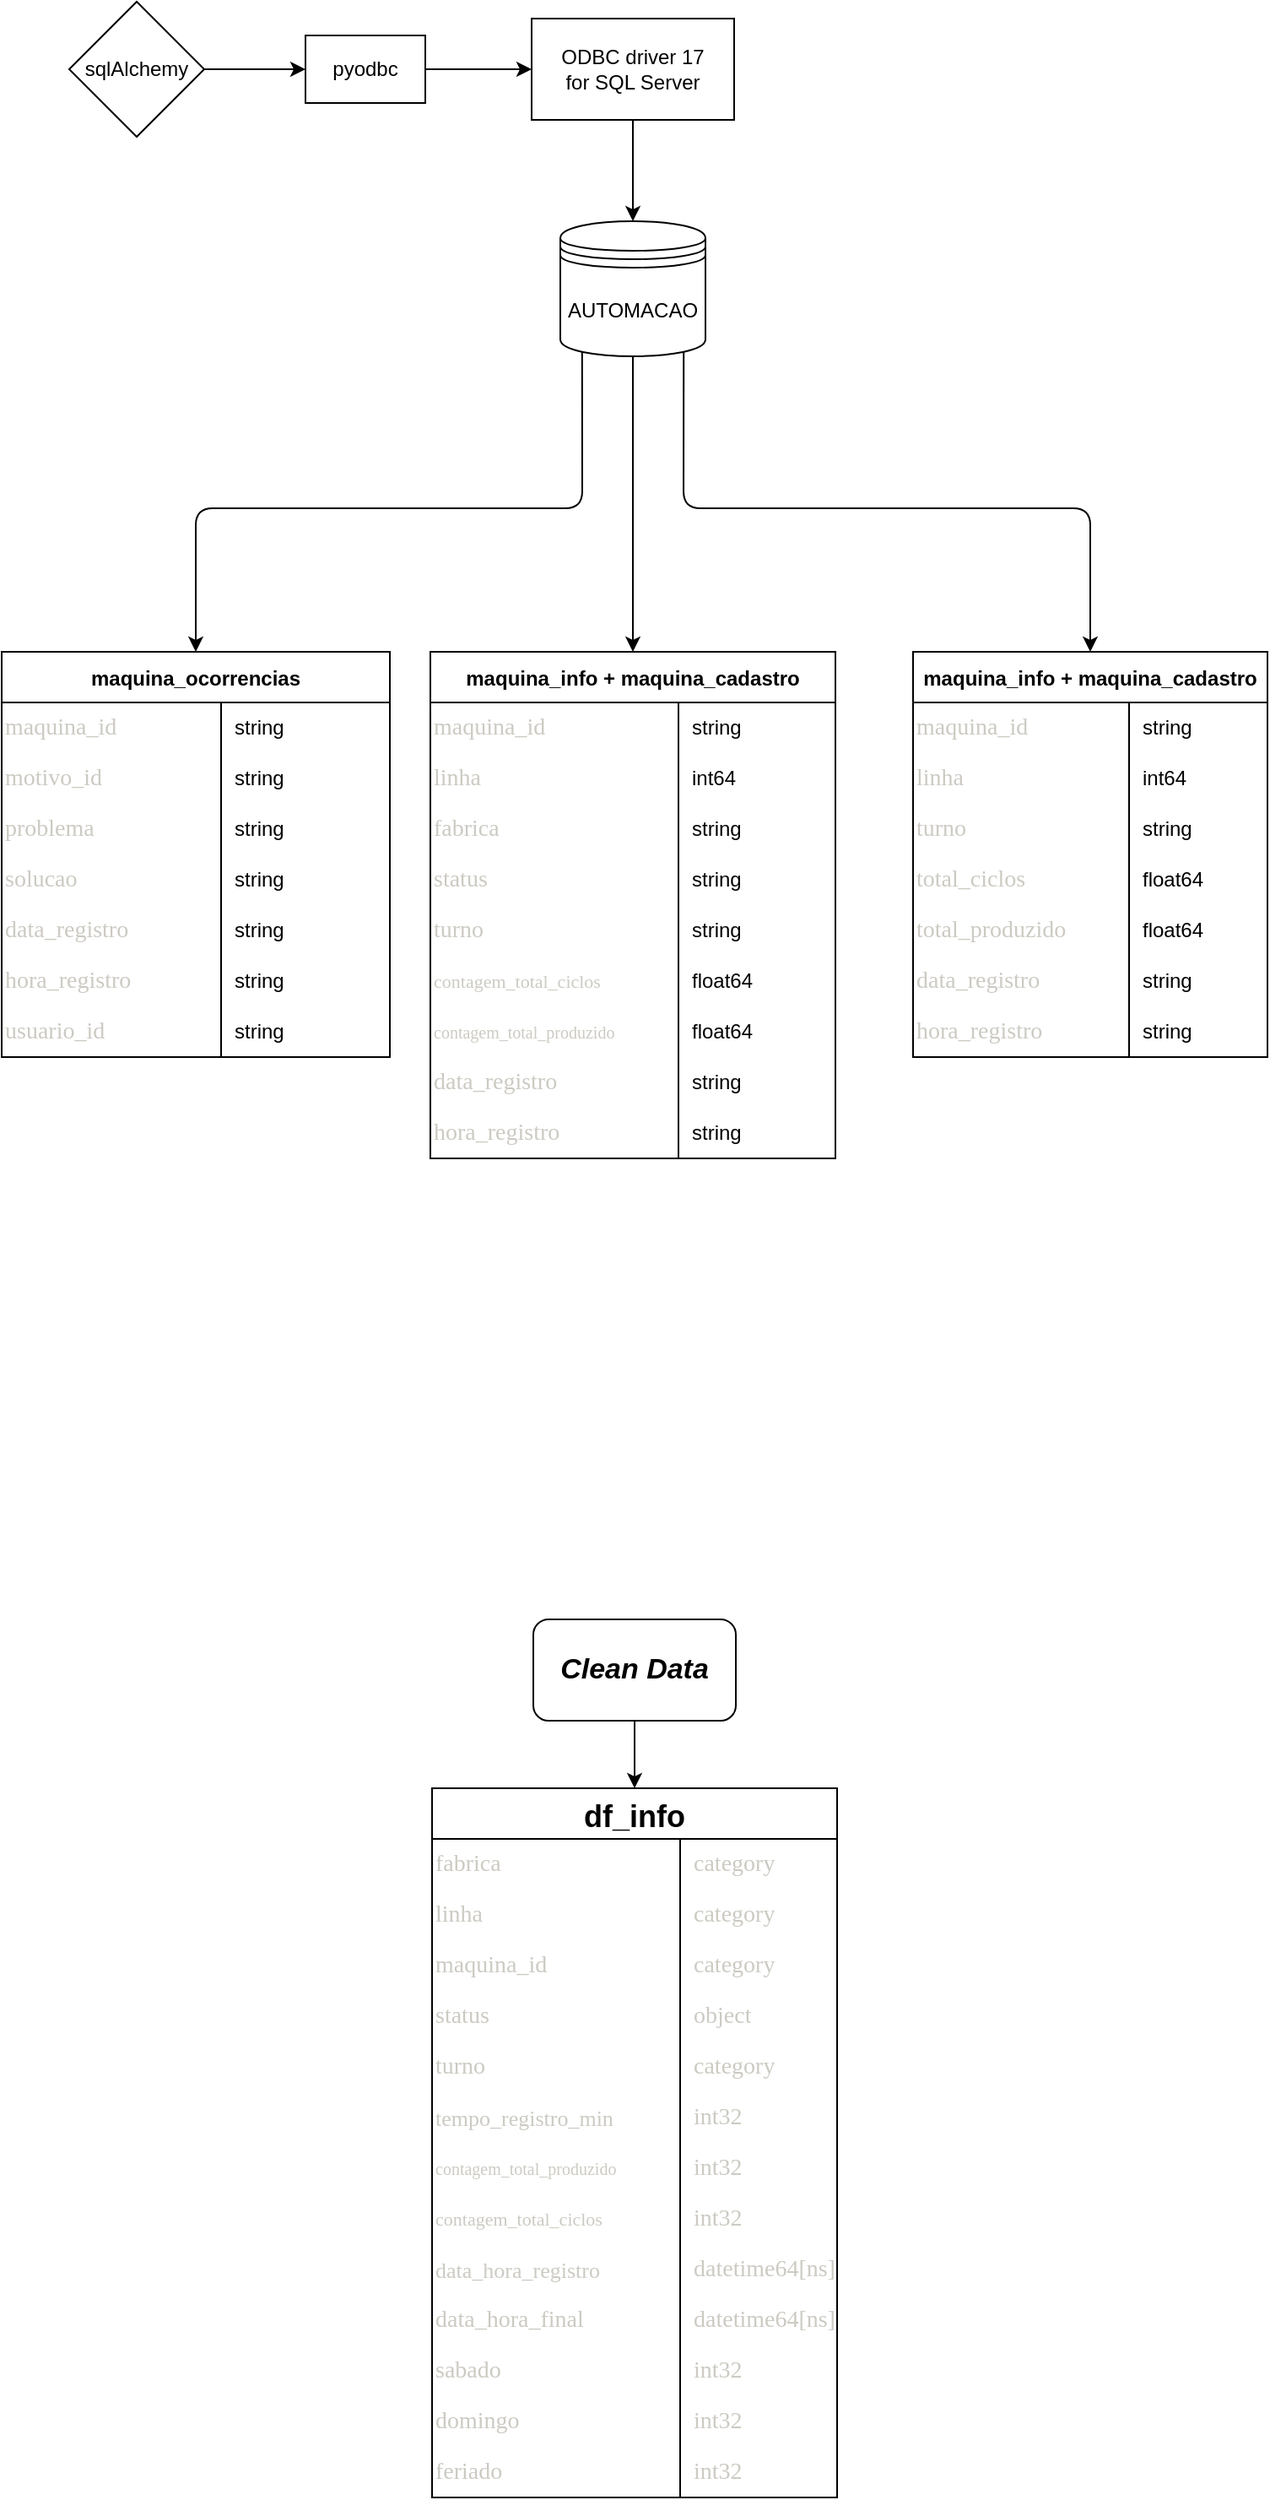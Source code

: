 <mxfile>
    <diagram id="QSzUvUboAM3OmK3DOX5l" name="DB">
        <mxGraphModel dx="872" dy="1427" grid="1" gridSize="10" guides="1" tooltips="1" connect="1" arrows="1" fold="1" page="1" pageScale="1" pageWidth="827" pageHeight="1169" math="0" shadow="0">
            <root>
                <mxCell id="0"/>
                <mxCell id="1" parent="0"/>
                <mxCell id="78" style="edgeStyle=none;html=1;exitX=0.15;exitY=0.95;exitDx=0;exitDy=0;exitPerimeter=0;fontSize=10;entryX=0.5;entryY=0;entryDx=0;entryDy=0;" edge="1" parent="1" source="2" target="11">
                    <mxGeometry relative="1" as="geometry">
                        <mxPoint x="209" y="582" as="targetPoint"/>
                        <Array as="points">
                            <mxPoint x="383" y="542"/>
                            <mxPoint x="154" y="542"/>
                        </Array>
                    </mxGeometry>
                </mxCell>
                <mxCell id="81" style="edgeStyle=none;html=1;exitX=0.5;exitY=1;exitDx=0;exitDy=0;entryX=0.5;entryY=0;entryDx=0;entryDy=0;fontSize=10;" edge="1" parent="1" source="2" target="21">
                    <mxGeometry relative="1" as="geometry"/>
                </mxCell>
                <mxCell id="82" style="edgeStyle=none;html=1;exitX=0.85;exitY=0.95;exitDx=0;exitDy=0;exitPerimeter=0;entryX=0.5;entryY=0;entryDx=0;entryDy=0;fontSize=10;" edge="1" parent="1" source="2" target="31">
                    <mxGeometry relative="1" as="geometry">
                        <Array as="points">
                            <mxPoint x="443" y="542"/>
                            <mxPoint x="684" y="542"/>
                        </Array>
                    </mxGeometry>
                </mxCell>
                <mxCell id="2" value="AUTOMACAO" style="shape=datastore;whiteSpace=wrap;html=1;" vertex="1" parent="1">
                    <mxGeometry x="370" y="372" width="86" height="80" as="geometry"/>
                </mxCell>
                <mxCell id="7" value="" style="edgeStyle=none;html=1;exitX=1;exitY=0.5;exitDx=0;exitDy=0;" edge="1" parent="1" source="4" target="6">
                    <mxGeometry relative="1" as="geometry">
                        <mxPoint x="149" y="282" as="sourcePoint"/>
                    </mxGeometry>
                </mxCell>
                <mxCell id="4" value="sqlAlchemy" style="rhombus;whiteSpace=wrap;html=1;" vertex="1" parent="1">
                    <mxGeometry x="79" y="242" width="80" height="80" as="geometry"/>
                </mxCell>
                <mxCell id="9" value="" style="edgeStyle=none;html=1;" edge="1" parent="1" source="6" target="8">
                    <mxGeometry relative="1" as="geometry"/>
                </mxCell>
                <mxCell id="6" value="pyodbc" style="whiteSpace=wrap;html=1;" vertex="1" parent="1">
                    <mxGeometry x="219" y="262" width="71" height="40" as="geometry"/>
                </mxCell>
                <mxCell id="10" style="edgeStyle=none;html=1;exitX=0.5;exitY=1;exitDx=0;exitDy=0;entryX=0.5;entryY=0;entryDx=0;entryDy=0;" edge="1" parent="1" source="8" target="2">
                    <mxGeometry relative="1" as="geometry"/>
                </mxCell>
                <mxCell id="8" value="ODBC driver 17&lt;br&gt;for SQL Server" style="whiteSpace=wrap;html=1;" vertex="1" parent="1">
                    <mxGeometry x="353" y="252" width="120" height="60" as="geometry"/>
                </mxCell>
                <mxCell id="11" value="maquina_ocorrencias" style="shape=table;startSize=30;container=1;collapsible=0;childLayout=tableLayout;fixedRows=1;rowLines=0;fontStyle=1;" vertex="1" parent="1">
                    <mxGeometry x="39" y="627" width="230" height="240" as="geometry"/>
                </mxCell>
                <mxCell id="12" value="" style="shape=tableRow;horizontal=0;startSize=0;swimlaneHead=0;swimlaneBody=0;top=0;left=0;bottom=0;right=0;collapsible=0;dropTarget=0;fillColor=none;points=[[0,0.5],[1,0.5]];portConstraint=eastwest;" vertex="1" parent="11">
                    <mxGeometry y="30" width="230" height="30" as="geometry"/>
                </mxCell>
                <mxCell id="13" value="&lt;span style=&quot;color: rgb(204, 202, 194); font-family: &amp;quot;Cascadia Code&amp;quot;, &amp;quot;Fira Code&amp;quot;, &amp;quot;Hack Nerd Font Mono&amp;quot;; font-size: 14px;&quot;&gt;maquina_id     &lt;/span&gt;" style="shape=partialRectangle;html=1;whiteSpace=wrap;connectable=0;fillColor=none;top=0;left=0;bottom=0;right=0;overflow=hidden;pointerEvents=1;align=left;" vertex="1" parent="12">
                    <mxGeometry width="130" height="30" as="geometry">
                        <mxRectangle width="130" height="30" as="alternateBounds"/>
                    </mxGeometry>
                </mxCell>
                <mxCell id="14" value="string" style="shape=partialRectangle;html=1;whiteSpace=wrap;connectable=0;fillColor=none;top=0;left=0;bottom=0;right=0;align=left;spacingLeft=6;overflow=hidden;" vertex="1" parent="12">
                    <mxGeometry x="130" width="100" height="30" as="geometry">
                        <mxRectangle width="100" height="30" as="alternateBounds"/>
                    </mxGeometry>
                </mxCell>
                <mxCell id="15" value="" style="shape=tableRow;horizontal=0;startSize=0;swimlaneHead=0;swimlaneBody=0;top=0;left=0;bottom=0;right=0;collapsible=0;dropTarget=0;fillColor=none;points=[[0,0.5],[1,0.5]];portConstraint=eastwest;" vertex="1" parent="11">
                    <mxGeometry y="60" width="230" height="30" as="geometry"/>
                </mxCell>
                <mxCell id="16" value="&lt;span style=&quot;color: rgb(204, 202, 194); font-family: &amp;quot;Cascadia Code&amp;quot;, &amp;quot;Fira Code&amp;quot;, &amp;quot;Hack Nerd Font Mono&amp;quot;; font-size: 14px;&quot;&gt;motivo_id      &lt;/span&gt;" style="shape=partialRectangle;html=1;whiteSpace=wrap;connectable=0;fillColor=none;top=0;left=0;bottom=0;right=0;overflow=hidden;align=left;" vertex="1" parent="15">
                    <mxGeometry width="130" height="30" as="geometry">
                        <mxRectangle width="130" height="30" as="alternateBounds"/>
                    </mxGeometry>
                </mxCell>
                <mxCell id="17" value="string" style="shape=partialRectangle;html=1;whiteSpace=wrap;connectable=0;fillColor=none;top=0;left=0;bottom=0;right=0;align=left;spacingLeft=6;overflow=hidden;" vertex="1" parent="15">
                    <mxGeometry x="130" width="100" height="30" as="geometry">
                        <mxRectangle width="100" height="30" as="alternateBounds"/>
                    </mxGeometry>
                </mxCell>
                <mxCell id="18" value="" style="shape=tableRow;horizontal=0;startSize=0;swimlaneHead=0;swimlaneBody=0;top=0;left=0;bottom=0;right=0;collapsible=0;dropTarget=0;fillColor=none;points=[[0,0.5],[1,0.5]];portConstraint=eastwest;" vertex="1" parent="11">
                    <mxGeometry y="90" width="230" height="30" as="geometry"/>
                </mxCell>
                <mxCell id="19" value="&lt;span style=&quot;color: rgb(204, 202, 194); font-family: &amp;quot;Cascadia Code&amp;quot;, &amp;quot;Fira Code&amp;quot;, &amp;quot;Hack Nerd Font Mono&amp;quot;; font-size: 14px;&quot;&gt;problema&lt;/span&gt;" style="shape=partialRectangle;html=1;whiteSpace=wrap;connectable=0;fillColor=none;top=0;left=0;bottom=0;right=0;overflow=hidden;align=left;" vertex="1" parent="18">
                    <mxGeometry width="130" height="30" as="geometry">
                        <mxRectangle width="130" height="30" as="alternateBounds"/>
                    </mxGeometry>
                </mxCell>
                <mxCell id="20" value="string" style="shape=partialRectangle;html=1;whiteSpace=wrap;connectable=0;fillColor=none;top=0;left=0;bottom=0;right=0;align=left;spacingLeft=6;overflow=hidden;" vertex="1" parent="18">
                    <mxGeometry x="130" width="100" height="30" as="geometry">
                        <mxRectangle width="100" height="30" as="alternateBounds"/>
                    </mxGeometry>
                </mxCell>
                <mxCell id="43" style="shape=tableRow;horizontal=0;startSize=0;swimlaneHead=0;swimlaneBody=0;top=0;left=0;bottom=0;right=0;collapsible=0;dropTarget=0;fillColor=none;points=[[0,0.5],[1,0.5]];portConstraint=eastwest;" vertex="1" parent="11">
                    <mxGeometry y="120" width="230" height="30" as="geometry"/>
                </mxCell>
                <mxCell id="44" value="&lt;span style=&quot;color: rgb(204, 202, 194); font-family: &amp;quot;Cascadia Code&amp;quot;, &amp;quot;Fira Code&amp;quot;, &amp;quot;Hack Nerd Font Mono&amp;quot;; font-size: 14px;&quot;&gt;solucao        &lt;/span&gt;" style="shape=partialRectangle;html=1;whiteSpace=wrap;connectable=0;fillColor=none;top=0;left=0;bottom=0;right=0;overflow=hidden;align=left;" vertex="1" parent="43">
                    <mxGeometry width="130" height="30" as="geometry">
                        <mxRectangle width="130" height="30" as="alternateBounds"/>
                    </mxGeometry>
                </mxCell>
                <mxCell id="45" value="string" style="shape=partialRectangle;html=1;whiteSpace=wrap;connectable=0;fillColor=none;top=0;left=0;bottom=0;right=0;align=left;spacingLeft=6;overflow=hidden;" vertex="1" parent="43">
                    <mxGeometry x="130" width="100" height="30" as="geometry">
                        <mxRectangle width="100" height="30" as="alternateBounds"/>
                    </mxGeometry>
                </mxCell>
                <mxCell id="52" style="shape=tableRow;horizontal=0;startSize=0;swimlaneHead=0;swimlaneBody=0;top=0;left=0;bottom=0;right=0;collapsible=0;dropTarget=0;fillColor=none;points=[[0,0.5],[1,0.5]];portConstraint=eastwest;" vertex="1" parent="11">
                    <mxGeometry y="150" width="230" height="30" as="geometry"/>
                </mxCell>
                <mxCell id="53" value="&lt;span style=&quot;color: rgb(204, 202, 194); font-family: &amp;quot;Cascadia Code&amp;quot;, &amp;quot;Fira Code&amp;quot;, &amp;quot;Hack Nerd Font Mono&amp;quot;; font-size: 14px;&quot;&gt;data_registro  &lt;/span&gt;" style="shape=partialRectangle;html=1;whiteSpace=wrap;connectable=0;fillColor=none;top=0;left=0;bottom=0;right=0;overflow=hidden;align=left;" vertex="1" parent="52">
                    <mxGeometry width="130" height="30" as="geometry">
                        <mxRectangle width="130" height="30" as="alternateBounds"/>
                    </mxGeometry>
                </mxCell>
                <mxCell id="54" value="string" style="shape=partialRectangle;html=1;whiteSpace=wrap;connectable=0;fillColor=none;top=0;left=0;bottom=0;right=0;align=left;spacingLeft=6;overflow=hidden;" vertex="1" parent="52">
                    <mxGeometry x="130" width="100" height="30" as="geometry">
                        <mxRectangle width="100" height="30" as="alternateBounds"/>
                    </mxGeometry>
                </mxCell>
                <mxCell id="49" style="shape=tableRow;horizontal=0;startSize=0;swimlaneHead=0;swimlaneBody=0;top=0;left=0;bottom=0;right=0;collapsible=0;dropTarget=0;fillColor=none;points=[[0,0.5],[1,0.5]];portConstraint=eastwest;" vertex="1" parent="11">
                    <mxGeometry y="180" width="230" height="30" as="geometry"/>
                </mxCell>
                <mxCell id="50" value="&lt;span style=&quot;color: rgb(204, 202, 194); font-family: &amp;quot;Cascadia Code&amp;quot;, &amp;quot;Fira Code&amp;quot;, &amp;quot;Hack Nerd Font Mono&amp;quot;; font-size: 14px;&quot;&gt;hora_registro  &lt;/span&gt;" style="shape=partialRectangle;html=1;whiteSpace=wrap;connectable=0;fillColor=none;top=0;left=0;bottom=0;right=0;overflow=hidden;align=left;" vertex="1" parent="49">
                    <mxGeometry width="130" height="30" as="geometry">
                        <mxRectangle width="130" height="30" as="alternateBounds"/>
                    </mxGeometry>
                </mxCell>
                <mxCell id="51" value="string" style="shape=partialRectangle;html=1;whiteSpace=wrap;connectable=0;fillColor=none;top=0;left=0;bottom=0;right=0;align=left;spacingLeft=6;overflow=hidden;" vertex="1" parent="49">
                    <mxGeometry x="130" width="100" height="30" as="geometry">
                        <mxRectangle width="100" height="30" as="alternateBounds"/>
                    </mxGeometry>
                </mxCell>
                <mxCell id="46" style="shape=tableRow;horizontal=0;startSize=0;swimlaneHead=0;swimlaneBody=0;top=0;left=0;bottom=0;right=0;collapsible=0;dropTarget=0;fillColor=none;points=[[0,0.5],[1,0.5]];portConstraint=eastwest;" vertex="1" parent="11">
                    <mxGeometry y="210" width="230" height="30" as="geometry"/>
                </mxCell>
                <mxCell id="47" value="&lt;span style=&quot;color: rgb(204, 202, 194); font-family: &amp;quot;Cascadia Code&amp;quot;, &amp;quot;Fira Code&amp;quot;, &amp;quot;Hack Nerd Font Mono&amp;quot;; font-size: 14px;&quot;&gt;usuario_id     &lt;/span&gt;" style="shape=partialRectangle;html=1;whiteSpace=wrap;connectable=0;fillColor=none;top=0;left=0;bottom=0;right=0;overflow=hidden;align=left;" vertex="1" parent="46">
                    <mxGeometry width="130" height="30" as="geometry">
                        <mxRectangle width="130" height="30" as="alternateBounds"/>
                    </mxGeometry>
                </mxCell>
                <mxCell id="48" value="string" style="shape=partialRectangle;html=1;whiteSpace=wrap;connectable=0;fillColor=none;top=0;left=0;bottom=0;right=0;align=left;spacingLeft=6;overflow=hidden;" vertex="1" parent="46">
                    <mxGeometry x="130" width="100" height="30" as="geometry">
                        <mxRectangle width="100" height="30" as="alternateBounds"/>
                    </mxGeometry>
                </mxCell>
                <mxCell id="21" value="maquina_info + maquina_cadastro" style="shape=table;startSize=30;container=1;collapsible=0;childLayout=tableLayout;fixedRows=1;rowLines=0;fontStyle=1;" vertex="1" parent="1">
                    <mxGeometry x="293" y="627" width="240" height="300" as="geometry"/>
                </mxCell>
                <mxCell id="22" value="" style="shape=tableRow;horizontal=0;startSize=0;swimlaneHead=0;swimlaneBody=0;top=0;left=0;bottom=0;right=0;collapsible=0;dropTarget=0;fillColor=none;points=[[0,0.5],[1,0.5]];portConstraint=eastwest;" vertex="1" parent="21">
                    <mxGeometry y="30" width="240" height="30" as="geometry"/>
                </mxCell>
                <mxCell id="23" value="&lt;span style=&quot;color: rgb(204, 202, 194); font-family: &amp;quot;Cascadia Code&amp;quot;, &amp;quot;Fira Code&amp;quot;, &amp;quot;Hack Nerd Font Mono&amp;quot;; font-size: 14px;&quot;&gt;maquina_id                &lt;/span&gt;" style="shape=partialRectangle;html=1;whiteSpace=wrap;connectable=0;fillColor=none;top=0;left=0;bottom=0;right=0;overflow=hidden;pointerEvents=1;align=left;" vertex="1" parent="22">
                    <mxGeometry width="147" height="30" as="geometry">
                        <mxRectangle width="147" height="30" as="alternateBounds"/>
                    </mxGeometry>
                </mxCell>
                <mxCell id="24" value="string" style="shape=partialRectangle;html=1;whiteSpace=wrap;connectable=0;fillColor=none;top=0;left=0;bottom=0;right=0;align=left;spacingLeft=6;overflow=hidden;" vertex="1" parent="22">
                    <mxGeometry x="147" width="93" height="30" as="geometry">
                        <mxRectangle width="93" height="30" as="alternateBounds"/>
                    </mxGeometry>
                </mxCell>
                <mxCell id="25" value="" style="shape=tableRow;horizontal=0;startSize=0;swimlaneHead=0;swimlaneBody=0;top=0;left=0;bottom=0;right=0;collapsible=0;dropTarget=0;fillColor=none;points=[[0,0.5],[1,0.5]];portConstraint=eastwest;" vertex="1" parent="21">
                    <mxGeometry y="60" width="240" height="30" as="geometry"/>
                </mxCell>
                <mxCell id="26" value="&lt;span style=&quot;color: rgb(204, 202, 194); font-family: &amp;quot;Cascadia Code&amp;quot;, &amp;quot;Fira Code&amp;quot;, &amp;quot;Hack Nerd Font Mono&amp;quot;; font-size: 14px;&quot;&gt;linha                     &lt;/span&gt;" style="shape=partialRectangle;html=1;whiteSpace=wrap;connectable=0;fillColor=none;top=0;left=0;bottom=0;right=0;overflow=hidden;align=left;" vertex="1" parent="25">
                    <mxGeometry width="147" height="30" as="geometry">
                        <mxRectangle width="147" height="30" as="alternateBounds"/>
                    </mxGeometry>
                </mxCell>
                <mxCell id="27" value="int64" style="shape=partialRectangle;html=1;whiteSpace=wrap;connectable=0;fillColor=none;top=0;left=0;bottom=0;right=0;align=left;spacingLeft=6;overflow=hidden;" vertex="1" parent="25">
                    <mxGeometry x="147" width="93" height="30" as="geometry">
                        <mxRectangle width="93" height="30" as="alternateBounds"/>
                    </mxGeometry>
                </mxCell>
                <mxCell id="28" value="" style="shape=tableRow;horizontal=0;startSize=0;swimlaneHead=0;swimlaneBody=0;top=0;left=0;bottom=0;right=0;collapsible=0;dropTarget=0;fillColor=none;points=[[0,0.5],[1,0.5]];portConstraint=eastwest;" vertex="1" parent="21">
                    <mxGeometry y="90" width="240" height="30" as="geometry"/>
                </mxCell>
                <mxCell id="29" value="&lt;span style=&quot;color: rgb(204, 202, 194); font-family: &amp;quot;Cascadia Code&amp;quot;, &amp;quot;Fira Code&amp;quot;, &amp;quot;Hack Nerd Font Mono&amp;quot;; font-size: 14px;&quot;&gt;fabrica                   &lt;/span&gt;" style="shape=partialRectangle;html=1;whiteSpace=wrap;connectable=0;fillColor=none;top=0;left=0;bottom=0;right=0;overflow=hidden;align=left;" vertex="1" parent="28">
                    <mxGeometry width="147" height="30" as="geometry">
                        <mxRectangle width="147" height="30" as="alternateBounds"/>
                    </mxGeometry>
                </mxCell>
                <mxCell id="30" value="string" style="shape=partialRectangle;html=1;whiteSpace=wrap;connectable=0;fillColor=none;top=0;left=0;bottom=0;right=0;align=left;spacingLeft=6;overflow=hidden;" vertex="1" parent="28">
                    <mxGeometry x="147" width="93" height="30" as="geometry">
                        <mxRectangle width="93" height="30" as="alternateBounds"/>
                    </mxGeometry>
                </mxCell>
                <mxCell id="70" style="shape=tableRow;horizontal=0;startSize=0;swimlaneHead=0;swimlaneBody=0;top=0;left=0;bottom=0;right=0;collapsible=0;dropTarget=0;fillColor=none;points=[[0,0.5],[1,0.5]];portConstraint=eastwest;" vertex="1" parent="21">
                    <mxGeometry y="120" width="240" height="30" as="geometry"/>
                </mxCell>
                <mxCell id="71" value="&lt;span style=&quot;color: rgb(204, 202, 194); font-family: &amp;quot;Cascadia Code&amp;quot;, &amp;quot;Fira Code&amp;quot;, &amp;quot;Hack Nerd Font Mono&amp;quot;; font-size: 14px;&quot;&gt;status                    &lt;/span&gt;" style="shape=partialRectangle;html=1;whiteSpace=wrap;connectable=0;fillColor=none;top=0;left=0;bottom=0;right=0;overflow=hidden;align=left;" vertex="1" parent="70">
                    <mxGeometry width="147" height="30" as="geometry">
                        <mxRectangle width="147" height="30" as="alternateBounds"/>
                    </mxGeometry>
                </mxCell>
                <mxCell id="72" value="string" style="shape=partialRectangle;html=1;whiteSpace=wrap;connectable=0;fillColor=none;top=0;left=0;bottom=0;right=0;align=left;spacingLeft=6;overflow=hidden;" vertex="1" parent="70">
                    <mxGeometry x="147" width="93" height="30" as="geometry">
                        <mxRectangle width="93" height="30" as="alternateBounds"/>
                    </mxGeometry>
                </mxCell>
                <mxCell id="67" style="shape=tableRow;horizontal=0;startSize=0;swimlaneHead=0;swimlaneBody=0;top=0;left=0;bottom=0;right=0;collapsible=0;dropTarget=0;fillColor=none;points=[[0,0.5],[1,0.5]];portConstraint=eastwest;" vertex="1" parent="21">
                    <mxGeometry y="150" width="240" height="30" as="geometry"/>
                </mxCell>
                <mxCell id="68" value="&lt;span style=&quot;color: rgb(204, 202, 194); font-family: &amp;quot;Cascadia Code&amp;quot;, &amp;quot;Fira Code&amp;quot;, &amp;quot;Hack Nerd Font Mono&amp;quot;; font-size: 14px;&quot;&gt;turno                     &lt;/span&gt;" style="shape=partialRectangle;html=1;whiteSpace=wrap;connectable=0;fillColor=none;top=0;left=0;bottom=0;right=0;overflow=hidden;align=left;" vertex="1" parent="67">
                    <mxGeometry width="147" height="30" as="geometry">
                        <mxRectangle width="147" height="30" as="alternateBounds"/>
                    </mxGeometry>
                </mxCell>
                <mxCell id="69" value="string" style="shape=partialRectangle;html=1;whiteSpace=wrap;connectable=0;fillColor=none;top=0;left=0;bottom=0;right=0;align=left;spacingLeft=6;overflow=hidden;" vertex="1" parent="67">
                    <mxGeometry x="147" width="93" height="30" as="geometry">
                        <mxRectangle width="93" height="30" as="alternateBounds"/>
                    </mxGeometry>
                </mxCell>
                <mxCell id="64" style="shape=tableRow;horizontal=0;startSize=0;swimlaneHead=0;swimlaneBody=0;top=0;left=0;bottom=0;right=0;collapsible=0;dropTarget=0;fillColor=none;points=[[0,0.5],[1,0.5]];portConstraint=eastwest;" vertex="1" parent="21">
                    <mxGeometry y="180" width="240" height="30" as="geometry"/>
                </mxCell>
                <mxCell id="65" value="&lt;span style=&quot;color: rgb(204, 202, 194); font-family: &amp;quot;Cascadia Code&amp;quot;, &amp;quot;Fira Code&amp;quot;, &amp;quot;Hack Nerd Font Mono&amp;quot;; font-size: 11px;&quot;&gt;contagem_total_ciclos     &lt;/span&gt;" style="shape=partialRectangle;html=1;whiteSpace=wrap;connectable=0;fillColor=none;top=0;left=0;bottom=0;right=0;overflow=hidden;align=left;fontSize=11;" vertex="1" parent="64">
                    <mxGeometry width="147" height="30" as="geometry">
                        <mxRectangle width="147" height="30" as="alternateBounds"/>
                    </mxGeometry>
                </mxCell>
                <mxCell id="66" value="float64" style="shape=partialRectangle;html=1;whiteSpace=wrap;connectable=0;fillColor=none;top=0;left=0;bottom=0;right=0;align=left;spacingLeft=6;overflow=hidden;" vertex="1" parent="64">
                    <mxGeometry x="147" width="93" height="30" as="geometry">
                        <mxRectangle width="93" height="30" as="alternateBounds"/>
                    </mxGeometry>
                </mxCell>
                <mxCell id="61" style="shape=tableRow;horizontal=0;startSize=0;swimlaneHead=0;swimlaneBody=0;top=0;left=0;bottom=0;right=0;collapsible=0;dropTarget=0;fillColor=none;points=[[0,0.5],[1,0.5]];portConstraint=eastwest;" vertex="1" parent="21">
                    <mxGeometry y="210" width="240" height="30" as="geometry"/>
                </mxCell>
                <mxCell id="62" value="&lt;span style=&quot;color: rgb(204, 202, 194); font-family: &amp;quot;Cascadia Code&amp;quot;, &amp;quot;Fira Code&amp;quot;, &amp;quot;Hack Nerd Font Mono&amp;quot;; font-size: 10px;&quot;&gt;contagem_total_produzido  &lt;/span&gt;" style="shape=partialRectangle;html=1;whiteSpace=wrap;connectable=0;fillColor=none;top=0;left=0;bottom=0;right=0;overflow=hidden;align=left;fontSize=10;" vertex="1" parent="61">
                    <mxGeometry width="147" height="30" as="geometry">
                        <mxRectangle width="147" height="30" as="alternateBounds"/>
                    </mxGeometry>
                </mxCell>
                <mxCell id="63" value="float64" style="shape=partialRectangle;html=1;whiteSpace=wrap;connectable=0;fillColor=none;top=0;left=0;bottom=0;right=0;align=left;spacingLeft=6;overflow=hidden;" vertex="1" parent="61">
                    <mxGeometry x="147" width="93" height="30" as="geometry">
                        <mxRectangle width="93" height="30" as="alternateBounds"/>
                    </mxGeometry>
                </mxCell>
                <mxCell id="58" style="shape=tableRow;horizontal=0;startSize=0;swimlaneHead=0;swimlaneBody=0;top=0;left=0;bottom=0;right=0;collapsible=0;dropTarget=0;fillColor=none;points=[[0,0.5],[1,0.5]];portConstraint=eastwest;" vertex="1" parent="21">
                    <mxGeometry y="240" width="240" height="30" as="geometry"/>
                </mxCell>
                <mxCell id="59" value="&lt;span style=&quot;color: rgb(204, 202, 194); font-family: &amp;quot;Cascadia Code&amp;quot;, &amp;quot;Fira Code&amp;quot;, &amp;quot;Hack Nerd Font Mono&amp;quot;; font-size: 14px;&quot;&gt;data_registro             &lt;/span&gt;" style="shape=partialRectangle;html=1;whiteSpace=wrap;connectable=0;fillColor=none;top=0;left=0;bottom=0;right=0;overflow=hidden;align=left;" vertex="1" parent="58">
                    <mxGeometry width="147" height="30" as="geometry">
                        <mxRectangle width="147" height="30" as="alternateBounds"/>
                    </mxGeometry>
                </mxCell>
                <mxCell id="60" value="string" style="shape=partialRectangle;html=1;whiteSpace=wrap;connectable=0;fillColor=none;top=0;left=0;bottom=0;right=0;align=left;spacingLeft=6;overflow=hidden;" vertex="1" parent="58">
                    <mxGeometry x="147" width="93" height="30" as="geometry">
                        <mxRectangle width="93" height="30" as="alternateBounds"/>
                    </mxGeometry>
                </mxCell>
                <mxCell id="55" style="shape=tableRow;horizontal=0;startSize=0;swimlaneHead=0;swimlaneBody=0;top=0;left=0;bottom=0;right=0;collapsible=0;dropTarget=0;fillColor=none;points=[[0,0.5],[1,0.5]];portConstraint=eastwest;" vertex="1" parent="21">
                    <mxGeometry y="270" width="240" height="30" as="geometry"/>
                </mxCell>
                <mxCell id="56" value="&lt;span style=&quot;color: rgb(204, 202, 194); font-family: &amp;quot;Cascadia Code&amp;quot;, &amp;quot;Fira Code&amp;quot;, &amp;quot;Hack Nerd Font Mono&amp;quot;; font-size: 14px;&quot;&gt;hora_registro             &lt;/span&gt;" style="shape=partialRectangle;html=1;whiteSpace=wrap;connectable=0;fillColor=none;top=0;left=0;bottom=0;right=0;overflow=hidden;align=left;" vertex="1" parent="55">
                    <mxGeometry width="147" height="30" as="geometry">
                        <mxRectangle width="147" height="30" as="alternateBounds"/>
                    </mxGeometry>
                </mxCell>
                <mxCell id="57" value="string" style="shape=partialRectangle;html=1;whiteSpace=wrap;connectable=0;fillColor=none;top=0;left=0;bottom=0;right=0;align=left;spacingLeft=6;overflow=hidden;" vertex="1" parent="55">
                    <mxGeometry x="147" width="93" height="30" as="geometry">
                        <mxRectangle width="93" height="30" as="alternateBounds"/>
                    </mxGeometry>
                </mxCell>
                <mxCell id="31" value="maquina_info + maquina_cadastro" style="shape=table;startSize=30;container=1;collapsible=0;childLayout=tableLayout;fixedRows=1;rowLines=0;fontStyle=1;" vertex="1" parent="1">
                    <mxGeometry x="579" y="627" width="210" height="240" as="geometry"/>
                </mxCell>
                <mxCell id="32" value="" style="shape=tableRow;horizontal=0;startSize=0;swimlaneHead=0;swimlaneBody=0;top=0;left=0;bottom=0;right=0;collapsible=0;dropTarget=0;fillColor=none;points=[[0,0.5],[1,0.5]];portConstraint=eastwest;" vertex="1" parent="31">
                    <mxGeometry y="30" width="210" height="30" as="geometry"/>
                </mxCell>
                <mxCell id="33" value="&lt;span style=&quot;color: rgb(204, 202, 194); font-family: &amp;quot;Cascadia Code&amp;quot;, &amp;quot;Fira Code&amp;quot;, &amp;quot;Hack Nerd Font Mono&amp;quot;; font-size: 14px;&quot;&gt;maquina_id       &lt;/span&gt;" style="shape=partialRectangle;html=1;whiteSpace=wrap;connectable=0;fillColor=none;top=0;left=0;bottom=0;right=0;overflow=hidden;pointerEvents=1;align=left;" vertex="1" parent="32">
                    <mxGeometry width="128" height="30" as="geometry">
                        <mxRectangle width="128" height="30" as="alternateBounds"/>
                    </mxGeometry>
                </mxCell>
                <mxCell id="34" value="string" style="shape=partialRectangle;html=1;whiteSpace=wrap;connectable=0;fillColor=none;top=0;left=0;bottom=0;right=0;align=left;spacingLeft=6;overflow=hidden;" vertex="1" parent="32">
                    <mxGeometry x="128" width="82" height="30" as="geometry">
                        <mxRectangle width="82" height="30" as="alternateBounds"/>
                    </mxGeometry>
                </mxCell>
                <mxCell id="35" value="" style="shape=tableRow;horizontal=0;startSize=0;swimlaneHead=0;swimlaneBody=0;top=0;left=0;bottom=0;right=0;collapsible=0;dropTarget=0;fillColor=none;points=[[0,0.5],[1,0.5]];portConstraint=eastwest;" vertex="1" parent="31">
                    <mxGeometry y="60" width="210" height="30" as="geometry"/>
                </mxCell>
                <mxCell id="36" value="&lt;span style=&quot;color: rgb(204, 202, 194); font-family: &amp;quot;Cascadia Code&amp;quot;, &amp;quot;Fira Code&amp;quot;, &amp;quot;Hack Nerd Font Mono&amp;quot;; font-size: 14px;&quot;&gt;linha            &lt;/span&gt;" style="shape=partialRectangle;html=1;whiteSpace=wrap;connectable=0;fillColor=none;top=0;left=0;bottom=0;right=0;overflow=hidden;align=left;" vertex="1" parent="35">
                    <mxGeometry width="128" height="30" as="geometry">
                        <mxRectangle width="128" height="30" as="alternateBounds"/>
                    </mxGeometry>
                </mxCell>
                <mxCell id="37" value="int64" style="shape=partialRectangle;html=1;whiteSpace=wrap;connectable=0;fillColor=none;top=0;left=0;bottom=0;right=0;align=left;spacingLeft=6;overflow=hidden;" vertex="1" parent="35">
                    <mxGeometry x="128" width="82" height="30" as="geometry">
                        <mxRectangle width="82" height="30" as="alternateBounds"/>
                    </mxGeometry>
                </mxCell>
                <mxCell id="38" value="" style="shape=tableRow;horizontal=0;startSize=0;swimlaneHead=0;swimlaneBody=0;top=0;left=0;bottom=0;right=0;collapsible=0;dropTarget=0;fillColor=none;points=[[0,0.5],[1,0.5]];portConstraint=eastwest;" vertex="1" parent="31">
                    <mxGeometry y="90" width="210" height="30" as="geometry"/>
                </mxCell>
                <mxCell id="39" value="&lt;span style=&quot;color: rgb(204, 202, 194); font-family: &amp;quot;Cascadia Code&amp;quot;, &amp;quot;Fira Code&amp;quot;, &amp;quot;Hack Nerd Font Mono&amp;quot;; font-size: 14px;&quot;&gt;turno            &lt;/span&gt;" style="shape=partialRectangle;html=1;whiteSpace=wrap;connectable=0;fillColor=none;top=0;left=0;bottom=0;right=0;overflow=hidden;align=left;" vertex="1" parent="38">
                    <mxGeometry width="128" height="30" as="geometry">
                        <mxRectangle width="128" height="30" as="alternateBounds"/>
                    </mxGeometry>
                </mxCell>
                <mxCell id="40" value="string" style="shape=partialRectangle;html=1;whiteSpace=wrap;connectable=0;fillColor=none;top=0;left=0;bottom=0;right=0;align=left;spacingLeft=6;overflow=hidden;" vertex="1" parent="38">
                    <mxGeometry x="128" width="82" height="30" as="geometry">
                        <mxRectangle width="82" height="30" as="alternateBounds"/>
                    </mxGeometry>
                </mxCell>
                <mxCell id="92" style="shape=tableRow;horizontal=0;startSize=0;swimlaneHead=0;swimlaneBody=0;top=0;left=0;bottom=0;right=0;collapsible=0;dropTarget=0;fillColor=none;points=[[0,0.5],[1,0.5]];portConstraint=eastwest;" vertex="1" parent="31">
                    <mxGeometry y="120" width="210" height="30" as="geometry"/>
                </mxCell>
                <mxCell id="93" value="&lt;span style=&quot;color: rgb(204, 202, 194); font-family: &amp;quot;Cascadia Code&amp;quot;, &amp;quot;Fira Code&amp;quot;, &amp;quot;Hack Nerd Font Mono&amp;quot;; font-size: 14px;&quot;&gt;total_ciclos     &lt;/span&gt;" style="shape=partialRectangle;html=1;whiteSpace=wrap;connectable=0;fillColor=none;top=0;left=0;bottom=0;right=0;overflow=hidden;align=left;" vertex="1" parent="92">
                    <mxGeometry width="128" height="30" as="geometry">
                        <mxRectangle width="128" height="30" as="alternateBounds"/>
                    </mxGeometry>
                </mxCell>
                <mxCell id="94" value="float64" style="shape=partialRectangle;html=1;whiteSpace=wrap;connectable=0;fillColor=none;top=0;left=0;bottom=0;right=0;align=left;spacingLeft=6;overflow=hidden;" vertex="1" parent="92">
                    <mxGeometry x="128" width="82" height="30" as="geometry">
                        <mxRectangle width="82" height="30" as="alternateBounds"/>
                    </mxGeometry>
                </mxCell>
                <mxCell id="89" style="shape=tableRow;horizontal=0;startSize=0;swimlaneHead=0;swimlaneBody=0;top=0;left=0;bottom=0;right=0;collapsible=0;dropTarget=0;fillColor=none;points=[[0,0.5],[1,0.5]];portConstraint=eastwest;" vertex="1" parent="31">
                    <mxGeometry y="150" width="210" height="30" as="geometry"/>
                </mxCell>
                <mxCell id="90" value="&lt;span style=&quot;color: rgb(204, 202, 194); font-family: &amp;quot;Cascadia Code&amp;quot;, &amp;quot;Fira Code&amp;quot;, &amp;quot;Hack Nerd Font Mono&amp;quot;; font-size: 14px;&quot;&gt;total_produzido  &lt;/span&gt;" style="shape=partialRectangle;html=1;whiteSpace=wrap;connectable=0;fillColor=none;top=0;left=0;bottom=0;right=0;overflow=hidden;align=left;" vertex="1" parent="89">
                    <mxGeometry width="128" height="30" as="geometry">
                        <mxRectangle width="128" height="30" as="alternateBounds"/>
                    </mxGeometry>
                </mxCell>
                <mxCell id="91" value="float64" style="shape=partialRectangle;html=1;whiteSpace=wrap;connectable=0;fillColor=none;top=0;left=0;bottom=0;right=0;align=left;spacingLeft=6;overflow=hidden;" vertex="1" parent="89">
                    <mxGeometry x="128" width="82" height="30" as="geometry">
                        <mxRectangle width="82" height="30" as="alternateBounds"/>
                    </mxGeometry>
                </mxCell>
                <mxCell id="86" style="shape=tableRow;horizontal=0;startSize=0;swimlaneHead=0;swimlaneBody=0;top=0;left=0;bottom=0;right=0;collapsible=0;dropTarget=0;fillColor=none;points=[[0,0.5],[1,0.5]];portConstraint=eastwest;" vertex="1" parent="31">
                    <mxGeometry y="180" width="210" height="30" as="geometry"/>
                </mxCell>
                <mxCell id="87" value="&lt;span style=&quot;color: rgb(204, 202, 194); font-family: &amp;quot;Cascadia Code&amp;quot;, &amp;quot;Fira Code&amp;quot;, &amp;quot;Hack Nerd Font Mono&amp;quot;; font-size: 14px;&quot;&gt;data_registro    &lt;/span&gt;" style="shape=partialRectangle;html=1;whiteSpace=wrap;connectable=0;fillColor=none;top=0;left=0;bottom=0;right=0;overflow=hidden;align=left;" vertex="1" parent="86">
                    <mxGeometry width="128" height="30" as="geometry">
                        <mxRectangle width="128" height="30" as="alternateBounds"/>
                    </mxGeometry>
                </mxCell>
                <mxCell id="88" value="string" style="shape=partialRectangle;html=1;whiteSpace=wrap;connectable=0;fillColor=none;top=0;left=0;bottom=0;right=0;align=left;spacingLeft=6;overflow=hidden;" vertex="1" parent="86">
                    <mxGeometry x="128" width="82" height="30" as="geometry">
                        <mxRectangle width="82" height="30" as="alternateBounds"/>
                    </mxGeometry>
                </mxCell>
                <mxCell id="83" style="shape=tableRow;horizontal=0;startSize=0;swimlaneHead=0;swimlaneBody=0;top=0;left=0;bottom=0;right=0;collapsible=0;dropTarget=0;fillColor=none;points=[[0,0.5],[1,0.5]];portConstraint=eastwest;" vertex="1" parent="31">
                    <mxGeometry y="210" width="210" height="30" as="geometry"/>
                </mxCell>
                <mxCell id="84" value="&lt;span style=&quot;color: rgb(204, 202, 194); font-family: &amp;quot;Cascadia Code&amp;quot;, &amp;quot;Fira Code&amp;quot;, &amp;quot;Hack Nerd Font Mono&amp;quot;; font-size: 14px;&quot;&gt;hora_registro    &lt;/span&gt;" style="shape=partialRectangle;html=1;whiteSpace=wrap;connectable=0;fillColor=none;top=0;left=0;bottom=0;right=0;overflow=hidden;align=left;" vertex="1" parent="83">
                    <mxGeometry width="128" height="30" as="geometry">
                        <mxRectangle width="128" height="30" as="alternateBounds"/>
                    </mxGeometry>
                </mxCell>
                <mxCell id="85" value="string" style="shape=partialRectangle;html=1;whiteSpace=wrap;connectable=0;fillColor=none;top=0;left=0;bottom=0;right=0;align=left;spacingLeft=6;overflow=hidden;" vertex="1" parent="83">
                    <mxGeometry x="128" width="82" height="30" as="geometry">
                        <mxRectangle width="82" height="30" as="alternateBounds"/>
                    </mxGeometry>
                </mxCell>
                <mxCell id="242" style="edgeStyle=none;html=1;exitX=0.5;exitY=1;exitDx=0;exitDy=0;entryX=0.5;entryY=0;entryDx=0;entryDy=0;fontSize=18;" edge="1" parent="1" source="101" target="201">
                    <mxGeometry relative="1" as="geometry"/>
                </mxCell>
                <mxCell id="101" value="&lt;b&gt;&lt;i&gt;&lt;font style=&quot;font-size: 17px;&quot;&gt;Clean Data&lt;/font&gt;&lt;/i&gt;&lt;/b&gt;" style="rounded=1;whiteSpace=wrap;html=1;fontSize=10;" vertex="1" parent="1">
                    <mxGeometry x="354" y="1200" width="120" height="60" as="geometry"/>
                </mxCell>
                <mxCell id="201" value="df_info" style="shape=table;startSize=30;container=1;collapsible=0;childLayout=tableLayout;fixedRows=1;rowLines=0;fontStyle=1;fontSize=18;" vertex="1" parent="1">
                    <mxGeometry x="294" y="1300" width="240" height="420" as="geometry"/>
                </mxCell>
                <mxCell id="202" value="" style="shape=tableRow;horizontal=0;startSize=0;swimlaneHead=0;swimlaneBody=0;top=0;left=0;bottom=0;right=0;collapsible=0;dropTarget=0;fillColor=none;points=[[0,0.5],[1,0.5]];portConstraint=eastwest;" vertex="1" parent="201">
                    <mxGeometry y="30" width="240" height="30" as="geometry"/>
                </mxCell>
                <mxCell id="203" value="&lt;span style=&quot;color: rgb(204, 202, 194); font-family: &amp;quot;Cascadia Code&amp;quot;, &amp;quot;Fira Code&amp;quot;, &amp;quot;Hack Nerd Font Mono&amp;quot;; font-size: 14px;&quot;&gt;fabrica                   &lt;/span&gt;" style="shape=partialRectangle;html=1;whiteSpace=wrap;connectable=0;fillColor=none;top=0;left=0;bottom=0;right=0;overflow=hidden;pointerEvents=1;align=left;" vertex="1" parent="202">
                    <mxGeometry width="147" height="30" as="geometry">
                        <mxRectangle width="147" height="30" as="alternateBounds"/>
                    </mxGeometry>
                </mxCell>
                <mxCell id="204" value="&lt;span style=&quot;color: rgb(204, 202, 194); font-family: &amp;quot;Cascadia Code&amp;quot;, &amp;quot;Fira Code&amp;quot;, &amp;quot;Hack Nerd Font Mono&amp;quot;; font-size: 14px;&quot;&gt;category      &lt;/span&gt;" style="shape=partialRectangle;html=1;whiteSpace=wrap;connectable=0;fillColor=none;top=0;left=0;bottom=0;right=0;align=left;spacingLeft=6;overflow=hidden;" vertex="1" parent="202">
                    <mxGeometry x="147" width="93" height="30" as="geometry">
                        <mxRectangle width="93" height="30" as="alternateBounds"/>
                    </mxGeometry>
                </mxCell>
                <mxCell id="205" value="" style="shape=tableRow;horizontal=0;startSize=0;swimlaneHead=0;swimlaneBody=0;top=0;left=0;bottom=0;right=0;collapsible=0;dropTarget=0;fillColor=none;points=[[0,0.5],[1,0.5]];portConstraint=eastwest;" vertex="1" parent="201">
                    <mxGeometry y="60" width="240" height="30" as="geometry"/>
                </mxCell>
                <mxCell id="206" value="&lt;span style=&quot;color: rgb(204, 202, 194); font-family: &amp;quot;Cascadia Code&amp;quot;, &amp;quot;Fira Code&amp;quot;, &amp;quot;Hack Nerd Font Mono&amp;quot;; font-size: 14px;&quot;&gt;linha                     &lt;/span&gt;" style="shape=partialRectangle;html=1;whiteSpace=wrap;connectable=0;fillColor=none;top=0;left=0;bottom=0;right=0;overflow=hidden;align=left;" vertex="1" parent="205">
                    <mxGeometry width="147" height="30" as="geometry">
                        <mxRectangle width="147" height="30" as="alternateBounds"/>
                    </mxGeometry>
                </mxCell>
                <mxCell id="207" value="&lt;span style=&quot;color: rgb(204, 202, 194); font-family: &amp;quot;Cascadia Code&amp;quot;, &amp;quot;Fira Code&amp;quot;, &amp;quot;Hack Nerd Font Mono&amp;quot;; font-size: 14px;&quot;&gt;category&lt;/span&gt;" style="shape=partialRectangle;html=1;whiteSpace=wrap;connectable=0;fillColor=none;top=0;left=0;bottom=0;right=0;align=left;spacingLeft=6;overflow=hidden;" vertex="1" parent="205">
                    <mxGeometry x="147" width="93" height="30" as="geometry">
                        <mxRectangle width="93" height="30" as="alternateBounds"/>
                    </mxGeometry>
                </mxCell>
                <mxCell id="208" value="" style="shape=tableRow;horizontal=0;startSize=0;swimlaneHead=0;swimlaneBody=0;top=0;left=0;bottom=0;right=0;collapsible=0;dropTarget=0;fillColor=none;points=[[0,0.5],[1,0.5]];portConstraint=eastwest;" vertex="1" parent="201">
                    <mxGeometry y="90" width="240" height="30" as="geometry"/>
                </mxCell>
                <mxCell id="209" value="&lt;span style=&quot;color: rgb(204, 202, 194); font-family: &amp;quot;Cascadia Code&amp;quot;, &amp;quot;Fira Code&amp;quot;, &amp;quot;Hack Nerd Font Mono&amp;quot;; font-size: 14px;&quot;&gt;maquina_id                &lt;/span&gt;" style="shape=partialRectangle;html=1;whiteSpace=wrap;connectable=0;fillColor=none;top=0;left=0;bottom=0;right=0;overflow=hidden;align=left;" vertex="1" parent="208">
                    <mxGeometry width="147" height="30" as="geometry">
                        <mxRectangle width="147" height="30" as="alternateBounds"/>
                    </mxGeometry>
                </mxCell>
                <mxCell id="210" value="&lt;span style=&quot;color: rgb(204, 202, 194); font-family: &amp;quot;Cascadia Code&amp;quot;, &amp;quot;Fira Code&amp;quot;, &amp;quot;Hack Nerd Font Mono&amp;quot;; font-size: 14px;&quot;&gt;category      &lt;/span&gt;" style="shape=partialRectangle;html=1;whiteSpace=wrap;connectable=0;fillColor=none;top=0;left=0;bottom=0;right=0;align=left;spacingLeft=6;overflow=hidden;" vertex="1" parent="208">
                    <mxGeometry x="147" width="93" height="30" as="geometry">
                        <mxRectangle width="93" height="30" as="alternateBounds"/>
                    </mxGeometry>
                </mxCell>
                <mxCell id="211" style="shape=tableRow;horizontal=0;startSize=0;swimlaneHead=0;swimlaneBody=0;top=0;left=0;bottom=0;right=0;collapsible=0;dropTarget=0;fillColor=none;points=[[0,0.5],[1,0.5]];portConstraint=eastwest;" vertex="1" parent="201">
                    <mxGeometry y="120" width="240" height="30" as="geometry"/>
                </mxCell>
                <mxCell id="212" value="&lt;span style=&quot;color: rgb(204, 202, 194); font-family: &amp;quot;Cascadia Code&amp;quot;, &amp;quot;Fira Code&amp;quot;, &amp;quot;Hack Nerd Font Mono&amp;quot;; font-size: 14px;&quot;&gt;status                    &lt;/span&gt;" style="shape=partialRectangle;html=1;whiteSpace=wrap;connectable=0;fillColor=none;top=0;left=0;bottom=0;right=0;overflow=hidden;align=left;" vertex="1" parent="211">
                    <mxGeometry width="147" height="30" as="geometry">
                        <mxRectangle width="147" height="30" as="alternateBounds"/>
                    </mxGeometry>
                </mxCell>
                <mxCell id="213" value="&lt;span style=&quot;color: rgb(204, 202, 194); font-family: &amp;quot;Cascadia Code&amp;quot;, &amp;quot;Fira Code&amp;quot;, &amp;quot;Hack Nerd Font Mono&amp;quot;; font-size: 14px;&quot;&gt;object        &lt;/span&gt;" style="shape=partialRectangle;html=1;whiteSpace=wrap;connectable=0;fillColor=none;top=0;left=0;bottom=0;right=0;align=left;spacingLeft=6;overflow=hidden;" vertex="1" parent="211">
                    <mxGeometry x="147" width="93" height="30" as="geometry">
                        <mxRectangle width="93" height="30" as="alternateBounds"/>
                    </mxGeometry>
                </mxCell>
                <mxCell id="214" style="shape=tableRow;horizontal=0;startSize=0;swimlaneHead=0;swimlaneBody=0;top=0;left=0;bottom=0;right=0;collapsible=0;dropTarget=0;fillColor=none;points=[[0,0.5],[1,0.5]];portConstraint=eastwest;" vertex="1" parent="201">
                    <mxGeometry y="150" width="240" height="30" as="geometry"/>
                </mxCell>
                <mxCell id="215" value="&lt;span style=&quot;color: rgb(204, 202, 194); font-family: &amp;quot;Cascadia Code&amp;quot;, &amp;quot;Fira Code&amp;quot;, &amp;quot;Hack Nerd Font Mono&amp;quot;; font-size: 14px;&quot;&gt;turno&lt;/span&gt;" style="shape=partialRectangle;html=1;whiteSpace=wrap;connectable=0;fillColor=none;top=0;left=0;bottom=0;right=0;overflow=hidden;align=left;" vertex="1" parent="214">
                    <mxGeometry width="147" height="30" as="geometry">
                        <mxRectangle width="147" height="30" as="alternateBounds"/>
                    </mxGeometry>
                </mxCell>
                <mxCell id="216" value="&lt;span style=&quot;color: rgb(204, 202, 194); font-family: &amp;quot;Cascadia Code&amp;quot;, &amp;quot;Fira Code&amp;quot;, &amp;quot;Hack Nerd Font Mono&amp;quot;; font-size: 14px;&quot;&gt;category&lt;/span&gt;" style="shape=partialRectangle;html=1;whiteSpace=wrap;connectable=0;fillColor=none;top=0;left=0;bottom=0;right=0;align=left;spacingLeft=6;overflow=hidden;" vertex="1" parent="214">
                    <mxGeometry x="147" width="93" height="30" as="geometry">
                        <mxRectangle width="93" height="30" as="alternateBounds"/>
                    </mxGeometry>
                </mxCell>
                <mxCell id="217" style="shape=tableRow;horizontal=0;startSize=0;swimlaneHead=0;swimlaneBody=0;top=0;left=0;bottom=0;right=0;collapsible=0;dropTarget=0;fillColor=none;points=[[0,0.5],[1,0.5]];portConstraint=eastwest;" vertex="1" parent="201">
                    <mxGeometry y="180" width="240" height="30" as="geometry"/>
                </mxCell>
                <mxCell id="218" value="&lt;span style=&quot;color: rgb(204, 202, 194); font-family: &amp;quot;Cascadia Code&amp;quot;, &amp;quot;Fira Code&amp;quot;, &amp;quot;Hack Nerd Font Mono&amp;quot;; font-size: 13px;&quot;&gt;tempo_registro_min        &lt;/span&gt;" style="shape=partialRectangle;html=1;whiteSpace=wrap;connectable=0;fillColor=none;top=0;left=0;bottom=0;right=0;overflow=hidden;align=left;fontSize=13;" vertex="1" parent="217">
                    <mxGeometry width="147" height="30" as="geometry">
                        <mxRectangle width="147" height="30" as="alternateBounds"/>
                    </mxGeometry>
                </mxCell>
                <mxCell id="219" value="&lt;span style=&quot;color: rgb(204, 202, 194); font-family: &amp;quot;Cascadia Code&amp;quot;, &amp;quot;Fira Code&amp;quot;, &amp;quot;Hack Nerd Font Mono&amp;quot;; font-size: 14px;&quot;&gt;int32&lt;/span&gt;" style="shape=partialRectangle;html=1;whiteSpace=wrap;connectable=0;fillColor=none;top=0;left=0;bottom=0;right=0;align=left;spacingLeft=6;overflow=hidden;" vertex="1" parent="217">
                    <mxGeometry x="147" width="93" height="30" as="geometry">
                        <mxRectangle width="93" height="30" as="alternateBounds"/>
                    </mxGeometry>
                </mxCell>
                <mxCell id="220" style="shape=tableRow;horizontal=0;startSize=0;swimlaneHead=0;swimlaneBody=0;top=0;left=0;bottom=0;right=0;collapsible=0;dropTarget=0;fillColor=none;points=[[0,0.5],[1,0.5]];portConstraint=eastwest;" vertex="1" parent="201">
                    <mxGeometry y="210" width="240" height="30" as="geometry"/>
                </mxCell>
                <mxCell id="221" value="&lt;span style=&quot;color: rgb(204, 202, 194); font-family: &amp;quot;Cascadia Code&amp;quot;, &amp;quot;Fira Code&amp;quot;, &amp;quot;Hack Nerd Font Mono&amp;quot;; font-size: 10px;&quot;&gt;contagem_total_produzido  &lt;/span&gt;" style="shape=partialRectangle;html=1;whiteSpace=wrap;connectable=0;fillColor=none;top=0;left=0;bottom=0;right=0;overflow=hidden;align=left;fontSize=10;" vertex="1" parent="220">
                    <mxGeometry width="147" height="30" as="geometry">
                        <mxRectangle width="147" height="30" as="alternateBounds"/>
                    </mxGeometry>
                </mxCell>
                <mxCell id="222" value="&lt;span style=&quot;color: rgb(204, 202, 194); font-family: &amp;quot;Cascadia Code&amp;quot;, &amp;quot;Fira Code&amp;quot;, &amp;quot;Hack Nerd Font Mono&amp;quot;; font-size: 14px;&quot;&gt;int32         &lt;/span&gt;" style="shape=partialRectangle;html=1;whiteSpace=wrap;connectable=0;fillColor=none;top=0;left=0;bottom=0;right=0;align=left;spacingLeft=6;overflow=hidden;" vertex="1" parent="220">
                    <mxGeometry x="147" width="93" height="30" as="geometry">
                        <mxRectangle width="93" height="30" as="alternateBounds"/>
                    </mxGeometry>
                </mxCell>
                <mxCell id="223" style="shape=tableRow;horizontal=0;startSize=0;swimlaneHead=0;swimlaneBody=0;top=0;left=0;bottom=0;right=0;collapsible=0;dropTarget=0;fillColor=none;points=[[0,0.5],[1,0.5]];portConstraint=eastwest;" vertex="1" parent="201">
                    <mxGeometry y="240" width="240" height="30" as="geometry"/>
                </mxCell>
                <mxCell id="224" value="&lt;span style=&quot;color: rgb(204, 202, 194); font-family: &amp;quot;Cascadia Code&amp;quot;, &amp;quot;Fira Code&amp;quot;, &amp;quot;Hack Nerd Font Mono&amp;quot;; font-size: 11px;&quot;&gt;contagem_total_ciclos     &lt;/span&gt;" style="shape=partialRectangle;html=1;whiteSpace=wrap;connectable=0;fillColor=none;top=0;left=0;bottom=0;right=0;overflow=hidden;align=left;fontSize=11;" vertex="1" parent="223">
                    <mxGeometry width="147" height="30" as="geometry">
                        <mxRectangle width="147" height="30" as="alternateBounds"/>
                    </mxGeometry>
                </mxCell>
                <mxCell id="225" value="&lt;span style=&quot;color: rgb(204, 202, 194); font-family: &amp;quot;Cascadia Code&amp;quot;, &amp;quot;Fira Code&amp;quot;, &amp;quot;Hack Nerd Font Mono&amp;quot;; font-size: 14px;&quot;&gt;int32         &lt;/span&gt;" style="shape=partialRectangle;html=1;whiteSpace=wrap;connectable=0;fillColor=none;top=0;left=0;bottom=0;right=0;align=left;spacingLeft=6;overflow=hidden;" vertex="1" parent="223">
                    <mxGeometry x="147" width="93" height="30" as="geometry">
                        <mxRectangle width="93" height="30" as="alternateBounds"/>
                    </mxGeometry>
                </mxCell>
                <mxCell id="226" style="shape=tableRow;horizontal=0;startSize=0;swimlaneHead=0;swimlaneBody=0;top=0;left=0;bottom=0;right=0;collapsible=0;dropTarget=0;fillColor=none;points=[[0,0.5],[1,0.5]];portConstraint=eastwest;" vertex="1" parent="201">
                    <mxGeometry y="270" width="240" height="30" as="geometry"/>
                </mxCell>
                <mxCell id="227" value="&lt;span style=&quot;color: rgb(204, 202, 194); font-family: &amp;quot;Cascadia Code&amp;quot;, &amp;quot;Fira Code&amp;quot;, &amp;quot;Hack Nerd Font Mono&amp;quot;; font-size: 13px;&quot;&gt;data_hora_registro&lt;/span&gt;" style="shape=partialRectangle;html=1;whiteSpace=wrap;connectable=0;fillColor=none;top=0;left=0;bottom=0;right=0;overflow=hidden;align=left;fontSize=13;" vertex="1" parent="226">
                    <mxGeometry width="147" height="30" as="geometry">
                        <mxRectangle width="147" height="30" as="alternateBounds"/>
                    </mxGeometry>
                </mxCell>
                <mxCell id="228" value="&lt;span style=&quot;color: rgb(204, 202, 194); font-family: &amp;quot;Cascadia Code&amp;quot;, &amp;quot;Fira Code&amp;quot;, &amp;quot;Hack Nerd Font Mono&amp;quot;; font-size: 14px;&quot;&gt;datetime64[ns]&lt;/span&gt;" style="shape=partialRectangle;html=1;whiteSpace=wrap;connectable=0;fillColor=none;top=0;left=0;bottom=0;right=0;align=left;spacingLeft=6;overflow=hidden;" vertex="1" parent="226">
                    <mxGeometry x="147" width="93" height="30" as="geometry">
                        <mxRectangle width="93" height="30" as="alternateBounds"/>
                    </mxGeometry>
                </mxCell>
                <mxCell id="238" style="shape=tableRow;horizontal=0;startSize=0;swimlaneHead=0;swimlaneBody=0;top=0;left=0;bottom=0;right=0;collapsible=0;dropTarget=0;fillColor=none;points=[[0,0.5],[1,0.5]];portConstraint=eastwest;" vertex="1" parent="201">
                    <mxGeometry y="300" width="240" height="30" as="geometry"/>
                </mxCell>
                <mxCell id="239" value="&lt;span style=&quot;color: rgb(204, 202, 194); font-family: &amp;quot;Cascadia Code&amp;quot;, &amp;quot;Fira Code&amp;quot;, &amp;quot;Hack Nerd Font Mono&amp;quot;; font-size: 14px;&quot;&gt;data_hora_final           &lt;/span&gt;" style="shape=partialRectangle;html=1;whiteSpace=wrap;connectable=0;fillColor=none;top=0;left=0;bottom=0;right=0;overflow=hidden;align=left;verticalAlign=middle;" vertex="1" parent="238">
                    <mxGeometry width="147" height="30" as="geometry">
                        <mxRectangle width="147" height="30" as="alternateBounds"/>
                    </mxGeometry>
                </mxCell>
                <mxCell id="240" value="&lt;span style=&quot;color: rgb(204, 202, 194); font-family: &amp;quot;Cascadia Code&amp;quot;, &amp;quot;Fira Code&amp;quot;, &amp;quot;Hack Nerd Font Mono&amp;quot;; font-size: 14px;&quot;&gt;datetime64[ns]&lt;/span&gt;" style="shape=partialRectangle;html=1;whiteSpace=wrap;connectable=0;fillColor=none;top=0;left=0;bottom=0;right=0;align=left;spacingLeft=6;overflow=hidden;" vertex="1" parent="238">
                    <mxGeometry x="147" width="93" height="30" as="geometry">
                        <mxRectangle width="93" height="30" as="alternateBounds"/>
                    </mxGeometry>
                </mxCell>
                <mxCell id="235" style="shape=tableRow;horizontal=0;startSize=0;swimlaneHead=0;swimlaneBody=0;top=0;left=0;bottom=0;right=0;collapsible=0;dropTarget=0;fillColor=none;points=[[0,0.5],[1,0.5]];portConstraint=eastwest;" vertex="1" parent="201">
                    <mxGeometry y="330" width="240" height="30" as="geometry"/>
                </mxCell>
                <mxCell id="236" value="&lt;span style=&quot;color: rgb(204, 202, 194); font-family: &amp;quot;Cascadia Code&amp;quot;, &amp;quot;Fira Code&amp;quot;, &amp;quot;Hack Nerd Font Mono&amp;quot;; font-size: 14px;&quot;&gt;sabado                    &lt;/span&gt;" style="shape=partialRectangle;html=1;whiteSpace=wrap;connectable=0;fillColor=none;top=0;left=0;bottom=0;right=0;overflow=hidden;align=left;" vertex="1" parent="235">
                    <mxGeometry width="147" height="30" as="geometry">
                        <mxRectangle width="147" height="30" as="alternateBounds"/>
                    </mxGeometry>
                </mxCell>
                <mxCell id="237" value="&lt;span style=&quot;color: rgb(204, 202, 194); font-family: &amp;quot;Cascadia Code&amp;quot;, &amp;quot;Fira Code&amp;quot;, &amp;quot;Hack Nerd Font Mono&amp;quot;; font-size: 14px;&quot;&gt;int32         &lt;/span&gt;" style="shape=partialRectangle;html=1;whiteSpace=wrap;connectable=0;fillColor=none;top=0;left=0;bottom=0;right=0;align=left;spacingLeft=6;overflow=hidden;" vertex="1" parent="235">
                    <mxGeometry x="147" width="93" height="30" as="geometry">
                        <mxRectangle width="93" height="30" as="alternateBounds"/>
                    </mxGeometry>
                </mxCell>
                <mxCell id="232" style="shape=tableRow;horizontal=0;startSize=0;swimlaneHead=0;swimlaneBody=0;top=0;left=0;bottom=0;right=0;collapsible=0;dropTarget=0;fillColor=none;points=[[0,0.5],[1,0.5]];portConstraint=eastwest;" vertex="1" parent="201">
                    <mxGeometry y="360" width="240" height="30" as="geometry"/>
                </mxCell>
                <mxCell id="233" value="&lt;span style=&quot;color: rgb(204, 202, 194); font-family: &amp;quot;Cascadia Code&amp;quot;, &amp;quot;Fira Code&amp;quot;, &amp;quot;Hack Nerd Font Mono&amp;quot;; font-size: 14px;&quot;&gt;domingo                   &lt;/span&gt;" style="shape=partialRectangle;html=1;whiteSpace=wrap;connectable=0;fillColor=none;top=0;left=0;bottom=0;right=0;overflow=hidden;align=left;" vertex="1" parent="232">
                    <mxGeometry width="147" height="30" as="geometry">
                        <mxRectangle width="147" height="30" as="alternateBounds"/>
                    </mxGeometry>
                </mxCell>
                <mxCell id="234" value="&lt;span style=&quot;color: rgb(204, 202, 194); font-family: &amp;quot;Cascadia Code&amp;quot;, &amp;quot;Fira Code&amp;quot;, &amp;quot;Hack Nerd Font Mono&amp;quot;; font-size: 14px;&quot;&gt;int32         &lt;/span&gt;" style="shape=partialRectangle;html=1;whiteSpace=wrap;connectable=0;fillColor=none;top=0;left=0;bottom=0;right=0;align=left;spacingLeft=6;overflow=hidden;" vertex="1" parent="232">
                    <mxGeometry x="147" width="93" height="30" as="geometry">
                        <mxRectangle width="93" height="30" as="alternateBounds"/>
                    </mxGeometry>
                </mxCell>
                <mxCell id="229" style="shape=tableRow;horizontal=0;startSize=0;swimlaneHead=0;swimlaneBody=0;top=0;left=0;bottom=0;right=0;collapsible=0;dropTarget=0;fillColor=none;points=[[0,0.5],[1,0.5]];portConstraint=eastwest;" vertex="1" parent="201">
                    <mxGeometry y="390" width="240" height="30" as="geometry"/>
                </mxCell>
                <mxCell id="230" value="&lt;span style=&quot;color: rgb(204, 202, 194); font-family: &amp;quot;Cascadia Code&amp;quot;, &amp;quot;Fira Code&amp;quot;, &amp;quot;Hack Nerd Font Mono&amp;quot;; font-size: 14px;&quot;&gt;feriado                   &lt;/span&gt;" style="shape=partialRectangle;html=1;whiteSpace=wrap;connectable=0;fillColor=none;top=0;left=0;bottom=0;right=0;overflow=hidden;align=left;" vertex="1" parent="229">
                    <mxGeometry width="147" height="30" as="geometry">
                        <mxRectangle width="147" height="30" as="alternateBounds"/>
                    </mxGeometry>
                </mxCell>
                <mxCell id="231" value="&lt;span style=&quot;color: rgb(204, 202, 194); font-family: &amp;quot;Cascadia Code&amp;quot;, &amp;quot;Fira Code&amp;quot;, &amp;quot;Hack Nerd Font Mono&amp;quot;; font-size: 14px;&quot;&gt;int32         &lt;/span&gt;" style="shape=partialRectangle;html=1;whiteSpace=wrap;connectable=0;fillColor=none;top=0;left=0;bottom=0;right=0;align=left;spacingLeft=6;overflow=hidden;" vertex="1" parent="229">
                    <mxGeometry x="147" width="93" height="30" as="geometry">
                        <mxRectangle width="93" height="30" as="alternateBounds"/>
                    </mxGeometry>
                </mxCell>
            </root>
        </mxGraphModel>
    </diagram>
</mxfile>